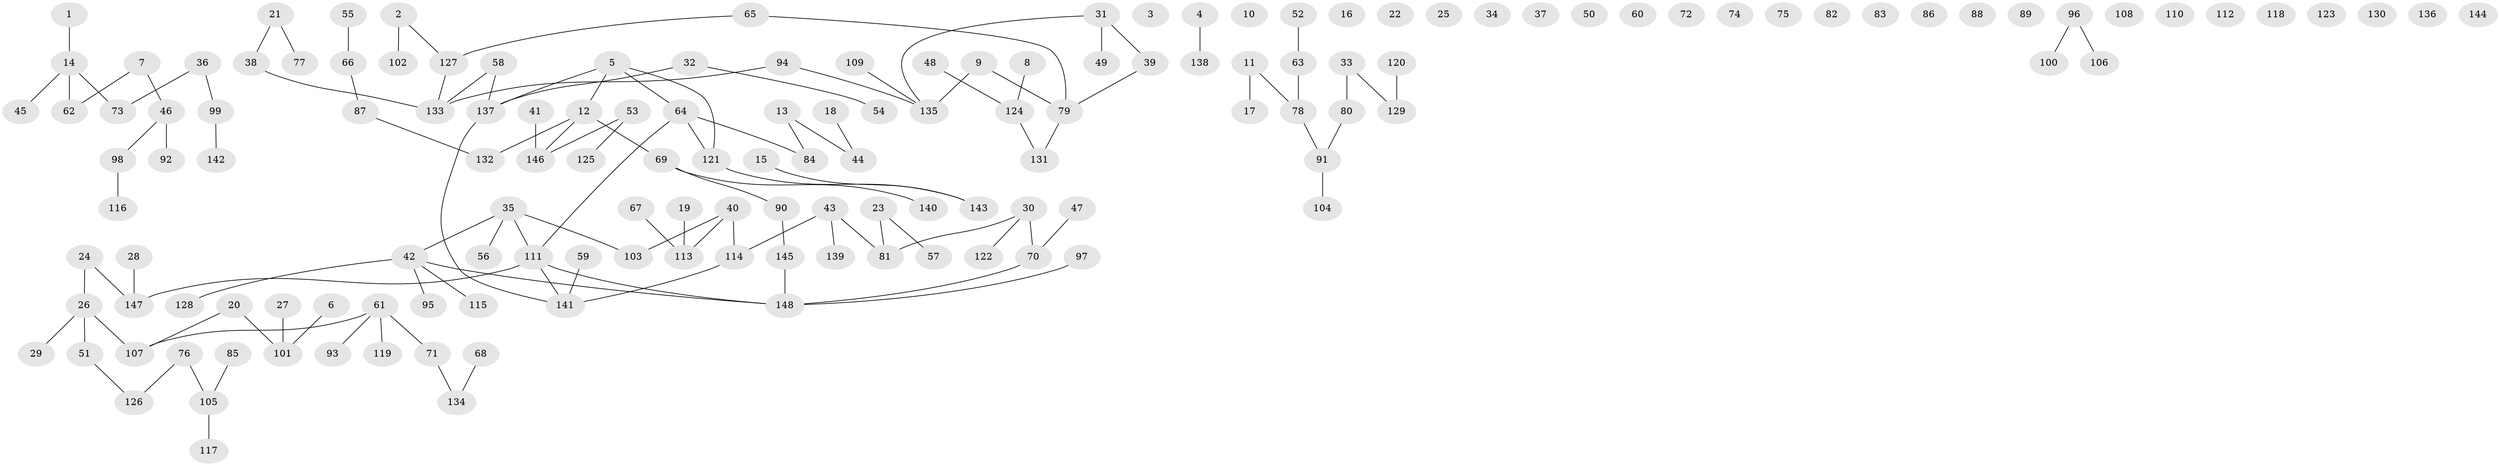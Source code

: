 // coarse degree distribution, {5: 0.030303030303030304, 9: 0.030303030303030304, 1: 0.48484848484848486, 2: 0.2727272727272727, 3: 0.12121212121212122, 6: 0.06060606060606061}
// Generated by graph-tools (version 1.1) at 2025/48/03/04/25 22:48:31]
// undirected, 148 vertices, 126 edges
graph export_dot {
  node [color=gray90,style=filled];
  1;
  2;
  3;
  4;
  5;
  6;
  7;
  8;
  9;
  10;
  11;
  12;
  13;
  14;
  15;
  16;
  17;
  18;
  19;
  20;
  21;
  22;
  23;
  24;
  25;
  26;
  27;
  28;
  29;
  30;
  31;
  32;
  33;
  34;
  35;
  36;
  37;
  38;
  39;
  40;
  41;
  42;
  43;
  44;
  45;
  46;
  47;
  48;
  49;
  50;
  51;
  52;
  53;
  54;
  55;
  56;
  57;
  58;
  59;
  60;
  61;
  62;
  63;
  64;
  65;
  66;
  67;
  68;
  69;
  70;
  71;
  72;
  73;
  74;
  75;
  76;
  77;
  78;
  79;
  80;
  81;
  82;
  83;
  84;
  85;
  86;
  87;
  88;
  89;
  90;
  91;
  92;
  93;
  94;
  95;
  96;
  97;
  98;
  99;
  100;
  101;
  102;
  103;
  104;
  105;
  106;
  107;
  108;
  109;
  110;
  111;
  112;
  113;
  114;
  115;
  116;
  117;
  118;
  119;
  120;
  121;
  122;
  123;
  124;
  125;
  126;
  127;
  128;
  129;
  130;
  131;
  132;
  133;
  134;
  135;
  136;
  137;
  138;
  139;
  140;
  141;
  142;
  143;
  144;
  145;
  146;
  147;
  148;
  1 -- 14;
  2 -- 102;
  2 -- 127;
  4 -- 138;
  5 -- 12;
  5 -- 64;
  5 -- 121;
  5 -- 137;
  6 -- 101;
  7 -- 46;
  7 -- 62;
  8 -- 124;
  9 -- 79;
  9 -- 135;
  11 -- 17;
  11 -- 78;
  12 -- 69;
  12 -- 132;
  12 -- 146;
  13 -- 44;
  13 -- 84;
  14 -- 45;
  14 -- 62;
  14 -- 73;
  15 -- 143;
  18 -- 44;
  19 -- 113;
  20 -- 101;
  20 -- 107;
  21 -- 38;
  21 -- 77;
  23 -- 57;
  23 -- 81;
  24 -- 26;
  24 -- 147;
  26 -- 29;
  26 -- 51;
  26 -- 107;
  27 -- 101;
  28 -- 147;
  30 -- 70;
  30 -- 81;
  30 -- 122;
  31 -- 39;
  31 -- 49;
  31 -- 135;
  32 -- 54;
  32 -- 137;
  33 -- 80;
  33 -- 129;
  35 -- 42;
  35 -- 56;
  35 -- 103;
  35 -- 111;
  36 -- 73;
  36 -- 99;
  38 -- 133;
  39 -- 79;
  40 -- 103;
  40 -- 113;
  40 -- 114;
  41 -- 146;
  42 -- 95;
  42 -- 115;
  42 -- 128;
  42 -- 148;
  43 -- 81;
  43 -- 114;
  43 -- 139;
  46 -- 92;
  46 -- 98;
  47 -- 70;
  48 -- 124;
  51 -- 126;
  52 -- 63;
  53 -- 125;
  53 -- 146;
  55 -- 66;
  58 -- 133;
  58 -- 137;
  59 -- 141;
  61 -- 71;
  61 -- 93;
  61 -- 107;
  61 -- 119;
  63 -- 78;
  64 -- 84;
  64 -- 111;
  64 -- 121;
  65 -- 79;
  65 -- 127;
  66 -- 87;
  67 -- 113;
  68 -- 134;
  69 -- 90;
  69 -- 140;
  70 -- 148;
  71 -- 134;
  76 -- 105;
  76 -- 126;
  78 -- 91;
  79 -- 131;
  80 -- 91;
  85 -- 105;
  87 -- 132;
  90 -- 145;
  91 -- 104;
  94 -- 133;
  94 -- 135;
  96 -- 100;
  96 -- 106;
  97 -- 148;
  98 -- 116;
  99 -- 142;
  105 -- 117;
  109 -- 135;
  111 -- 141;
  111 -- 147;
  111 -- 148;
  114 -- 141;
  120 -- 129;
  121 -- 143;
  124 -- 131;
  127 -- 133;
  137 -- 141;
  145 -- 148;
}
